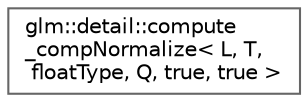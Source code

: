 digraph "Graphical Class Hierarchy"
{
 // LATEX_PDF_SIZE
  bgcolor="transparent";
  edge [fontname=Helvetica,fontsize=10,labelfontname=Helvetica,labelfontsize=10];
  node [fontname=Helvetica,fontsize=10,shape=box,height=0.2,width=0.4];
  rankdir="LR";
  Node0 [id="Node000000",label="glm::detail::compute\l_compNormalize\< L, T,\l floatType, Q, true, true \>",height=0.2,width=0.4,color="grey40", fillcolor="white", style="filled",URL="$structglm_1_1detail_1_1compute__comp_normalize_3_01_l_00_01_t_00_01float_type_00_01_q_00_01true_00_01true_01_4.html",tooltip=" "];
}
